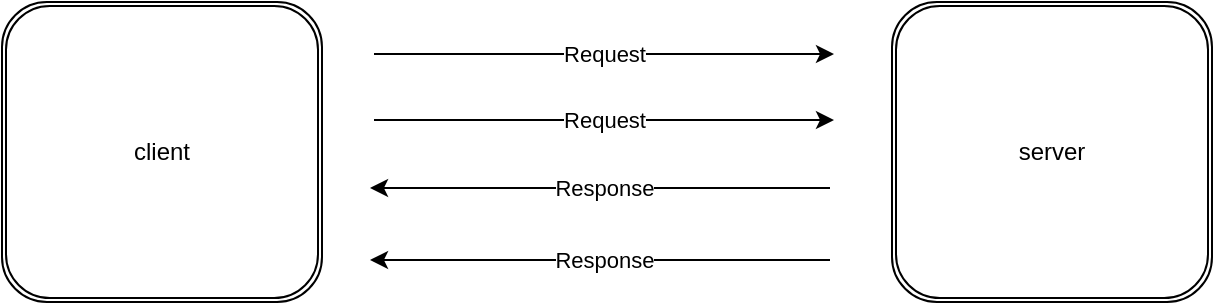 <mxfile version="22.0.0" type="device">
  <diagram name="Page-1" id="3tj_-0WCuf3-UZmH2dFG">
    <mxGraphModel dx="953" dy="585" grid="1" gridSize="10" guides="1" tooltips="1" connect="1" arrows="1" fold="1" page="1" pageScale="1" pageWidth="850" pageHeight="1100" math="0" shadow="0">
      <root>
        <mxCell id="0" />
        <mxCell id="1" parent="0" />
        <mxCell id="k1lhJLc1v-rNYR--FyjY-2" value="client" style="shape=ext;double=1;rounded=1;whiteSpace=wrap;html=1;" vertex="1" parent="1">
          <mxGeometry x="110" y="148" width="160" height="150" as="geometry" />
        </mxCell>
        <mxCell id="k1lhJLc1v-rNYR--FyjY-4" value="server" style="shape=ext;double=1;rounded=1;whiteSpace=wrap;html=1;" vertex="1" parent="1">
          <mxGeometry x="555" y="148" width="160" height="150" as="geometry" />
        </mxCell>
        <mxCell id="k1lhJLc1v-rNYR--FyjY-5" value="" style="endArrow=classic;html=1;rounded=0;" edge="1" parent="1">
          <mxGeometry relative="1" as="geometry">
            <mxPoint x="296" y="174" as="sourcePoint" />
            <mxPoint x="526" y="174" as="targetPoint" />
          </mxGeometry>
        </mxCell>
        <mxCell id="k1lhJLc1v-rNYR--FyjY-6" value="Request" style="edgeLabel;resizable=0;html=1;align=center;verticalAlign=middle;" connectable="0" vertex="1" parent="k1lhJLc1v-rNYR--FyjY-5">
          <mxGeometry relative="1" as="geometry" />
        </mxCell>
        <mxCell id="k1lhJLc1v-rNYR--FyjY-7" value="" style="endArrow=classic;html=1;rounded=0;" edge="1" parent="1">
          <mxGeometry relative="1" as="geometry">
            <mxPoint x="296" y="207" as="sourcePoint" />
            <mxPoint x="526" y="207" as="targetPoint" />
          </mxGeometry>
        </mxCell>
        <mxCell id="k1lhJLc1v-rNYR--FyjY-8" value="Request" style="edgeLabel;resizable=0;html=1;align=center;verticalAlign=middle;" connectable="0" vertex="1" parent="k1lhJLc1v-rNYR--FyjY-7">
          <mxGeometry relative="1" as="geometry" />
        </mxCell>
        <mxCell id="k1lhJLc1v-rNYR--FyjY-14" value="" style="endArrow=classic;html=1;rounded=0;" edge="1" parent="1">
          <mxGeometry relative="1" as="geometry">
            <mxPoint x="524" y="241" as="sourcePoint" />
            <mxPoint x="294" y="241" as="targetPoint" />
          </mxGeometry>
        </mxCell>
        <mxCell id="k1lhJLc1v-rNYR--FyjY-17" value="Response" style="edgeLabel;html=1;align=center;verticalAlign=middle;resizable=0;points=[];" vertex="1" connectable="0" parent="k1lhJLc1v-rNYR--FyjY-14">
          <mxGeometry x="-0.017" y="2" relative="1" as="geometry">
            <mxPoint y="-2" as="offset" />
          </mxGeometry>
        </mxCell>
        <mxCell id="k1lhJLc1v-rNYR--FyjY-18" value="" style="endArrow=classic;html=1;rounded=0;" edge="1" parent="1">
          <mxGeometry relative="1" as="geometry">
            <mxPoint x="524" y="277" as="sourcePoint" />
            <mxPoint x="294" y="277" as="targetPoint" />
          </mxGeometry>
        </mxCell>
        <mxCell id="k1lhJLc1v-rNYR--FyjY-19" value="Response" style="edgeLabel;html=1;align=center;verticalAlign=middle;resizable=0;points=[];" vertex="1" connectable="0" parent="k1lhJLc1v-rNYR--FyjY-18">
          <mxGeometry x="-0.017" y="2" relative="1" as="geometry">
            <mxPoint y="-2" as="offset" />
          </mxGeometry>
        </mxCell>
      </root>
    </mxGraphModel>
  </diagram>
</mxfile>
